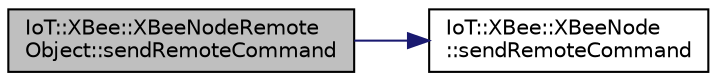 digraph "IoT::XBee::XBeeNodeRemoteObject::sendRemoteCommand"
{
 // LATEX_PDF_SIZE
  edge [fontname="Helvetica",fontsize="10",labelfontname="Helvetica",labelfontsize="10"];
  node [fontname="Helvetica",fontsize="10",shape=record];
  rankdir="LR";
  Node1 [label="IoT::XBee::XBeeNodeRemote\lObject::sendRemoteCommand",height=0.2,width=0.4,color="black", fillcolor="grey75", style="filled", fontcolor="black",tooltip=" "];
  Node1 -> Node2 [color="midnightblue",fontsize="10",style="solid"];
  Node2 [label="IoT::XBee::XBeeNode\l::sendRemoteCommand",height=0.2,width=0.4,color="black", fillcolor="white", style="filled",URL="$classIoT_1_1XBee_1_1XBeeNode.html#a75dd17c26c508f2a49dcc8b606eed5f8",tooltip=" "];
}
